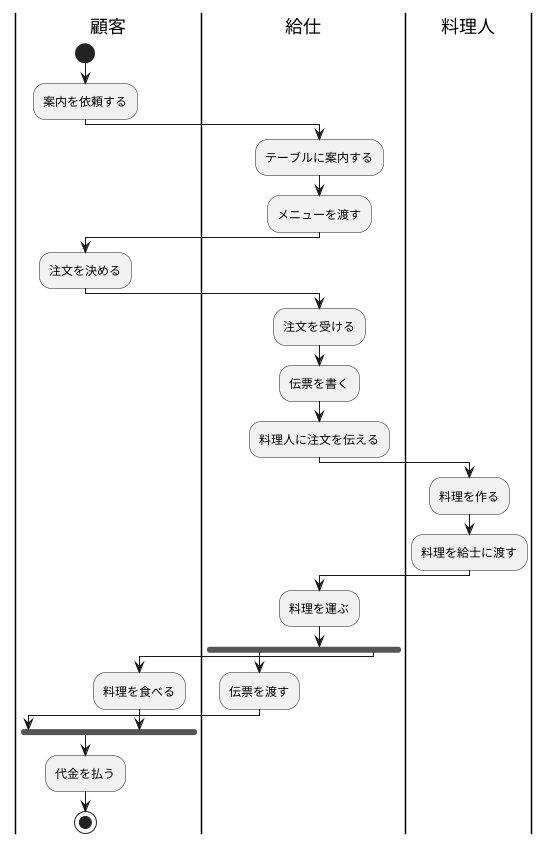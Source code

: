 @startuml 演習7-3
|顧客|
start
:案内を依頼する;
|給仕|
:テーブルに案内する;
:メニューを渡す;
|顧客|
:注文を決める;
|給仕|
:注文を受ける;
:伝票を書く;
:料理人に注文を伝える;
|料理人|
:料理を作る;
:料理を給士に渡す;
|給仕|
:料理を運ぶ;
fork
:伝票を渡す;
fork again
|顧客|
:料理を食べる;
end fork
:代金を払う;
stop
@enduml